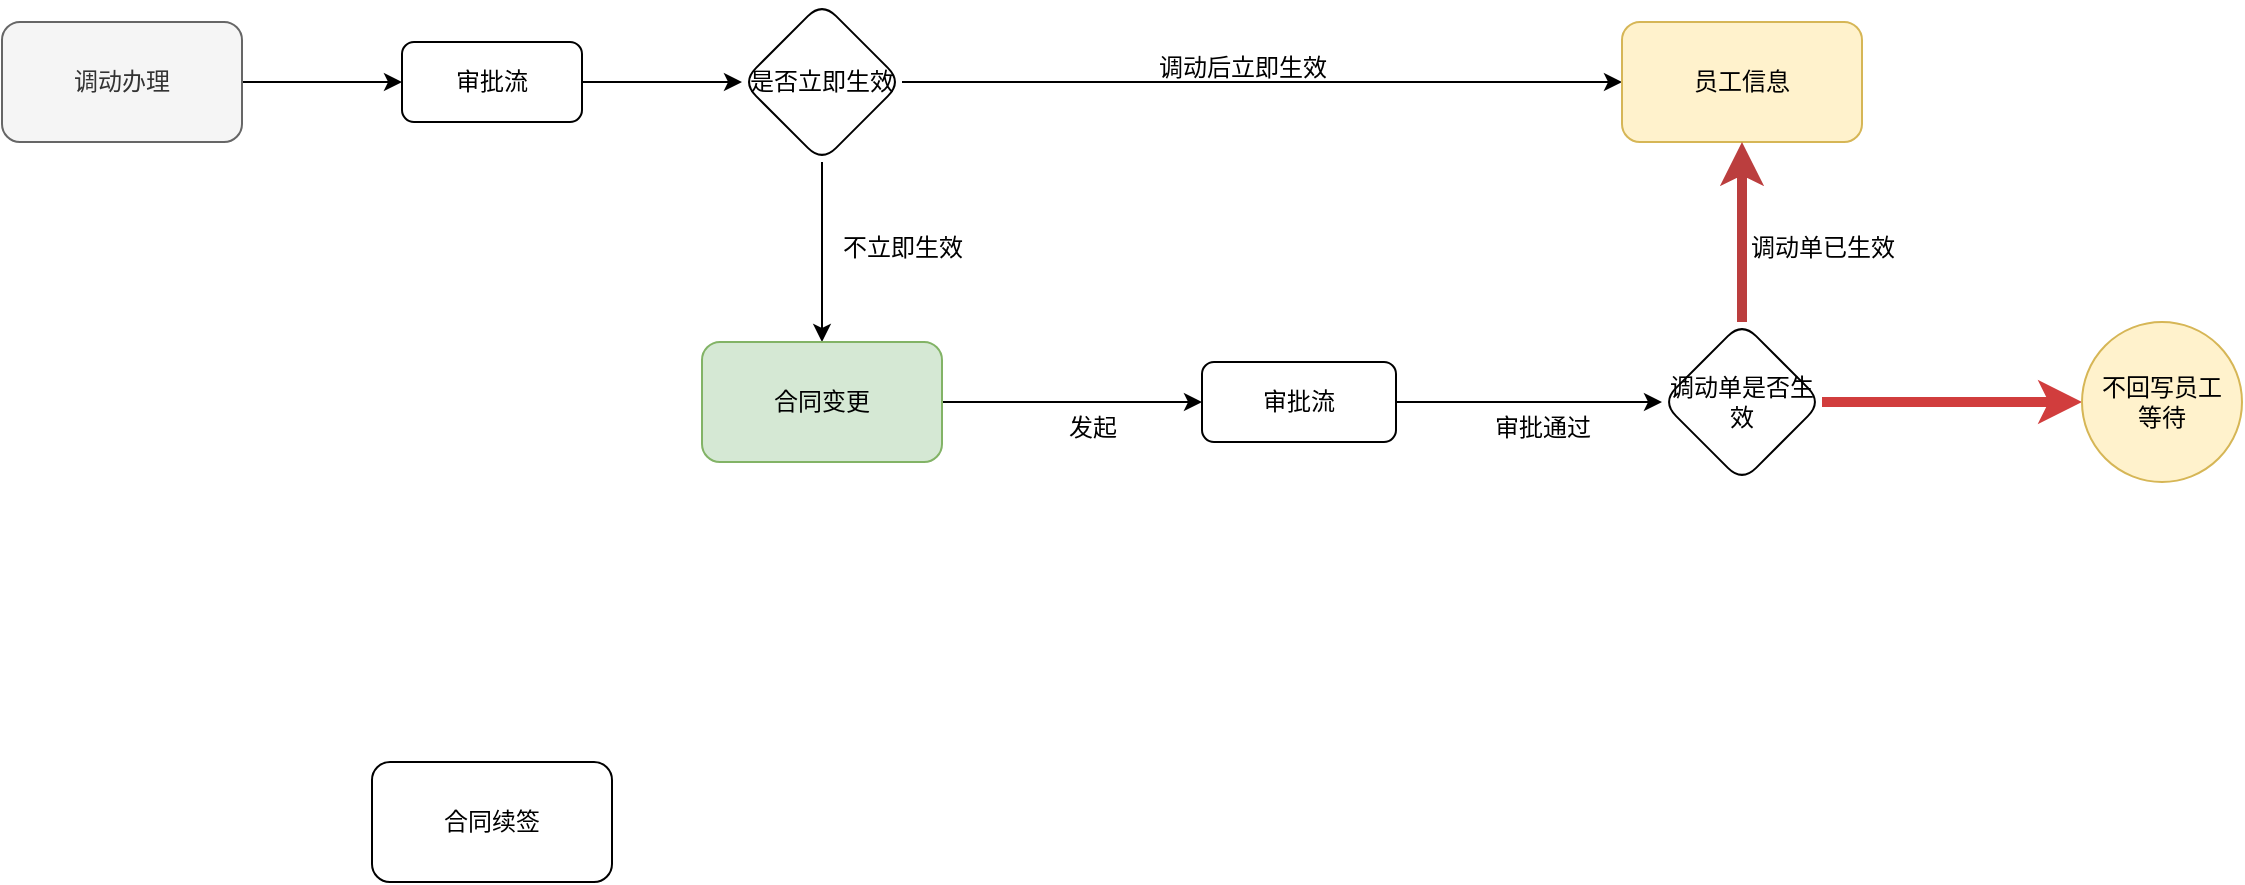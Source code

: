 <mxfile version="24.7.12">
  <diagram name="第 1 页" id="DPSyQwWOgaOE_y3GqYlp">
    <mxGraphModel dx="1434" dy="749" grid="1" gridSize="10" guides="1" tooltips="1" connect="1" arrows="1" fold="1" page="1" pageScale="1" pageWidth="827" pageHeight="1169" math="0" shadow="0">
      <root>
        <mxCell id="0" />
        <mxCell id="1" parent="0" />
        <mxCell id="ugEGjnZIFQsKq-Si5FoI-5" value="" style="edgeStyle=orthogonalEdgeStyle;rounded=0;orthogonalLoop=1;jettySize=auto;html=1;" edge="1" parent="1" source="ugEGjnZIFQsKq-Si5FoI-1" target="ugEGjnZIFQsKq-Si5FoI-4">
          <mxGeometry relative="1" as="geometry" />
        </mxCell>
        <mxCell id="ugEGjnZIFQsKq-Si5FoI-1" value="调动办理" style="rounded=1;whiteSpace=wrap;html=1;fillColor=#f5f5f5;fontColor=#333333;strokeColor=#666666;" vertex="1" parent="1">
          <mxGeometry x="130" y="150" width="120" height="60" as="geometry" />
        </mxCell>
        <mxCell id="ugEGjnZIFQsKq-Si5FoI-7" value="" style="edgeStyle=orthogonalEdgeStyle;rounded=0;orthogonalLoop=1;jettySize=auto;html=1;" edge="1" parent="1" source="ugEGjnZIFQsKq-Si5FoI-4" target="ugEGjnZIFQsKq-Si5FoI-6">
          <mxGeometry relative="1" as="geometry" />
        </mxCell>
        <mxCell id="ugEGjnZIFQsKq-Si5FoI-4" value="审批流" style="rounded=1;whiteSpace=wrap;html=1;" vertex="1" parent="1">
          <mxGeometry x="330" y="160" width="90" height="40" as="geometry" />
        </mxCell>
        <mxCell id="ugEGjnZIFQsKq-Si5FoI-9" value="" style="edgeStyle=orthogonalEdgeStyle;rounded=0;orthogonalLoop=1;jettySize=auto;html=1;" edge="1" parent="1" source="ugEGjnZIFQsKq-Si5FoI-6" target="ugEGjnZIFQsKq-Si5FoI-8">
          <mxGeometry relative="1" as="geometry" />
        </mxCell>
        <mxCell id="ugEGjnZIFQsKq-Si5FoI-11" value="" style="edgeStyle=orthogonalEdgeStyle;rounded=0;orthogonalLoop=1;jettySize=auto;html=1;" edge="1" parent="1" source="ugEGjnZIFQsKq-Si5FoI-6" target="ugEGjnZIFQsKq-Si5FoI-10">
          <mxGeometry relative="1" as="geometry" />
        </mxCell>
        <mxCell id="ugEGjnZIFQsKq-Si5FoI-6" value="是否立即生效" style="rhombus;whiteSpace=wrap;html=1;rounded=1;" vertex="1" parent="1">
          <mxGeometry x="500" y="140" width="80" height="80" as="geometry" />
        </mxCell>
        <mxCell id="ugEGjnZIFQsKq-Si5FoI-8" value="员工信息" style="whiteSpace=wrap;html=1;rounded=1;fillColor=#fff2cc;strokeColor=#d6b656;" vertex="1" parent="1">
          <mxGeometry x="940" y="150" width="120" height="60" as="geometry" />
        </mxCell>
        <mxCell id="ugEGjnZIFQsKq-Si5FoI-13" value="" style="edgeStyle=orthogonalEdgeStyle;rounded=0;orthogonalLoop=1;jettySize=auto;html=1;" edge="1" parent="1" source="ugEGjnZIFQsKq-Si5FoI-10" target="ugEGjnZIFQsKq-Si5FoI-12">
          <mxGeometry relative="1" as="geometry" />
        </mxCell>
        <mxCell id="ugEGjnZIFQsKq-Si5FoI-10" value="合同变更" style="whiteSpace=wrap;html=1;rounded=1;fillColor=#d5e8d4;strokeColor=#82b366;" vertex="1" parent="1">
          <mxGeometry x="480" y="310" width="120" height="60" as="geometry" />
        </mxCell>
        <mxCell id="ugEGjnZIFQsKq-Si5FoI-15" value="" style="edgeStyle=orthogonalEdgeStyle;rounded=0;orthogonalLoop=1;jettySize=auto;html=1;" edge="1" parent="1" source="ugEGjnZIFQsKq-Si5FoI-12" target="ugEGjnZIFQsKq-Si5FoI-14">
          <mxGeometry relative="1" as="geometry" />
        </mxCell>
        <mxCell id="ugEGjnZIFQsKq-Si5FoI-12" value="审批流" style="whiteSpace=wrap;html=1;rounded=1;" vertex="1" parent="1">
          <mxGeometry x="730" y="320" width="97" height="40" as="geometry" />
        </mxCell>
        <mxCell id="ugEGjnZIFQsKq-Si5FoI-17" style="edgeStyle=orthogonalEdgeStyle;rounded=0;orthogonalLoop=1;jettySize=auto;html=1;entryX=0.5;entryY=1;entryDx=0;entryDy=0;strokeWidth=5;strokeColor=#bb3e3e;" edge="1" parent="1" source="ugEGjnZIFQsKq-Si5FoI-14" target="ugEGjnZIFQsKq-Si5FoI-8">
          <mxGeometry relative="1" as="geometry" />
        </mxCell>
        <mxCell id="ugEGjnZIFQsKq-Si5FoI-26" value="" style="edgeStyle=orthogonalEdgeStyle;rounded=0;orthogonalLoop=1;jettySize=auto;html=1;strokeWidth=5;strokeColor=#d13d3d;" edge="1" parent="1" source="ugEGjnZIFQsKq-Si5FoI-14" target="ugEGjnZIFQsKq-Si5FoI-25">
          <mxGeometry relative="1" as="geometry" />
        </mxCell>
        <mxCell id="ugEGjnZIFQsKq-Si5FoI-14" value="调动单是否生效" style="rhombus;whiteSpace=wrap;html=1;rounded=1;" vertex="1" parent="1">
          <mxGeometry x="960" y="300" width="80" height="80" as="geometry" />
        </mxCell>
        <mxCell id="ugEGjnZIFQsKq-Si5FoI-18" value="调动单已生效" style="text;html=1;align=center;verticalAlign=middle;resizable=0;points=[];autosize=1;strokeColor=none;fillColor=none;" vertex="1" parent="1">
          <mxGeometry x="990" y="248" width="100" height="30" as="geometry" />
        </mxCell>
        <mxCell id="ugEGjnZIFQsKq-Si5FoI-19" value="审批通过" style="text;html=1;align=center;verticalAlign=middle;resizable=0;points=[];autosize=1;strokeColor=none;fillColor=none;" vertex="1" parent="1">
          <mxGeometry x="865" y="338" width="70" height="30" as="geometry" />
        </mxCell>
        <mxCell id="ugEGjnZIFQsKq-Si5FoI-20" value="发起" style="text;html=1;align=center;verticalAlign=middle;resizable=0;points=[];autosize=1;strokeColor=none;fillColor=none;" vertex="1" parent="1">
          <mxGeometry x="650" y="338" width="50" height="30" as="geometry" />
        </mxCell>
        <mxCell id="ugEGjnZIFQsKq-Si5FoI-25" value="不回写员工&lt;br&gt;等待" style="ellipse;whiteSpace=wrap;html=1;rounded=1;fillColor=#fff2cc;strokeColor=#d6b656;" vertex="1" parent="1">
          <mxGeometry x="1170" y="300" width="80" height="80" as="geometry" />
        </mxCell>
        <mxCell id="ugEGjnZIFQsKq-Si5FoI-27" value="调动后立即生效" style="text;html=1;align=center;verticalAlign=middle;resizable=0;points=[];autosize=1;strokeColor=none;fillColor=none;" vertex="1" parent="1">
          <mxGeometry x="695" y="158" width="110" height="30" as="geometry" />
        </mxCell>
        <mxCell id="ugEGjnZIFQsKq-Si5FoI-28" value="不立即生效" style="text;html=1;align=center;verticalAlign=middle;resizable=0;points=[];autosize=1;strokeColor=none;fillColor=none;" vertex="1" parent="1">
          <mxGeometry x="540" y="248" width="80" height="30" as="geometry" />
        </mxCell>
        <mxCell id="ugEGjnZIFQsKq-Si5FoI-29" value="合同续签" style="rounded=1;whiteSpace=wrap;html=1;" vertex="1" parent="1">
          <mxGeometry x="315" y="520" width="120" height="60" as="geometry" />
        </mxCell>
      </root>
    </mxGraphModel>
  </diagram>
</mxfile>
